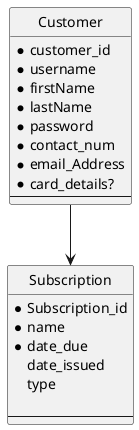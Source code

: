 @startuml

skinparam {
	Style strictuml
	RoundCorner 5
        Database {
		' the default border no longer matches the normal colours (bug?), so fix this
		BorderColor #A80036
	}
	Sequence {
		' make activations yellow too
		LifeLineBackgroundColor #FDFDCD
 
		' make stereotypes less ugly
		Stereotype {
			Font {
				Size 11
				Style plain
			}
		}
	}
}
 
entity Customer{
    * customer_id
    * username
    * firstName
    * lastName
    * password
    * contact_num
    * email_Address
    * card_details? 
  --
}

entity Subscription{
    * Subscription_id
    * name
    * date_due
      date_issued
     type 
    
  --
}
 

 
Customer -down-> Subscription
@enduml
@enduml
